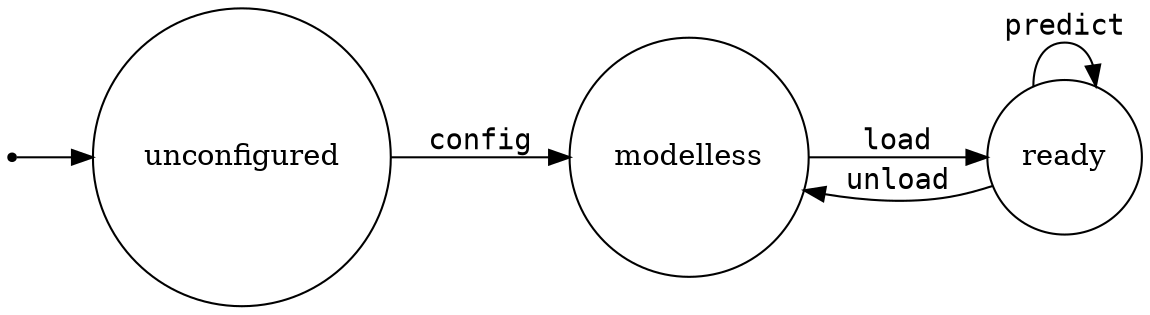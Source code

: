 digraph LMLayerFSM {
  rankdir=LR;

  node [shape = point] 0;
  edge [fontname="Courier"];

  node [shape = circle];
  0 -> unconfigured;
  unconfigured -> modelless [label="config"];
  modelless -> ready [label="load"];
  ready -> ready [label="predict"];
  ready -> modelless [label="unload"];
}
